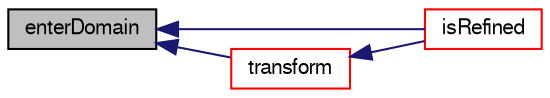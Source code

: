 digraph "enterDomain"
{
  bgcolor="transparent";
  edge [fontname="FreeSans",fontsize="10",labelfontname="FreeSans",labelfontsize="10"];
  node [fontname="FreeSans",fontsize="10",shape=record];
  rankdir="LR";
  Node381 [label="enterDomain",height=0.2,width=0.4,color="black", fillcolor="grey75", style="filled", fontcolor="black"];
  Node381 -> Node382 [dir="back",color="midnightblue",fontsize="10",style="solid",fontname="FreeSans"];
  Node382 [label="isRefined",height=0.2,width=0.4,color="red",URL="$a21682.html#a2611eb831da5cadaed273f981cfd226c"];
  Node381 -> Node389 [dir="back",color="midnightblue",fontsize="10",style="solid",fontname="FreeSans"];
  Node389 [label="transform",height=0.2,width=0.4,color="red",URL="$a21682.html#a1d0884150bd9803c4d28ebaecce97692",tooltip="Apply rotation matrix to any coordinates. "];
  Node389 -> Node382 [dir="back",color="midnightblue",fontsize="10",style="solid",fontname="FreeSans"];
}
